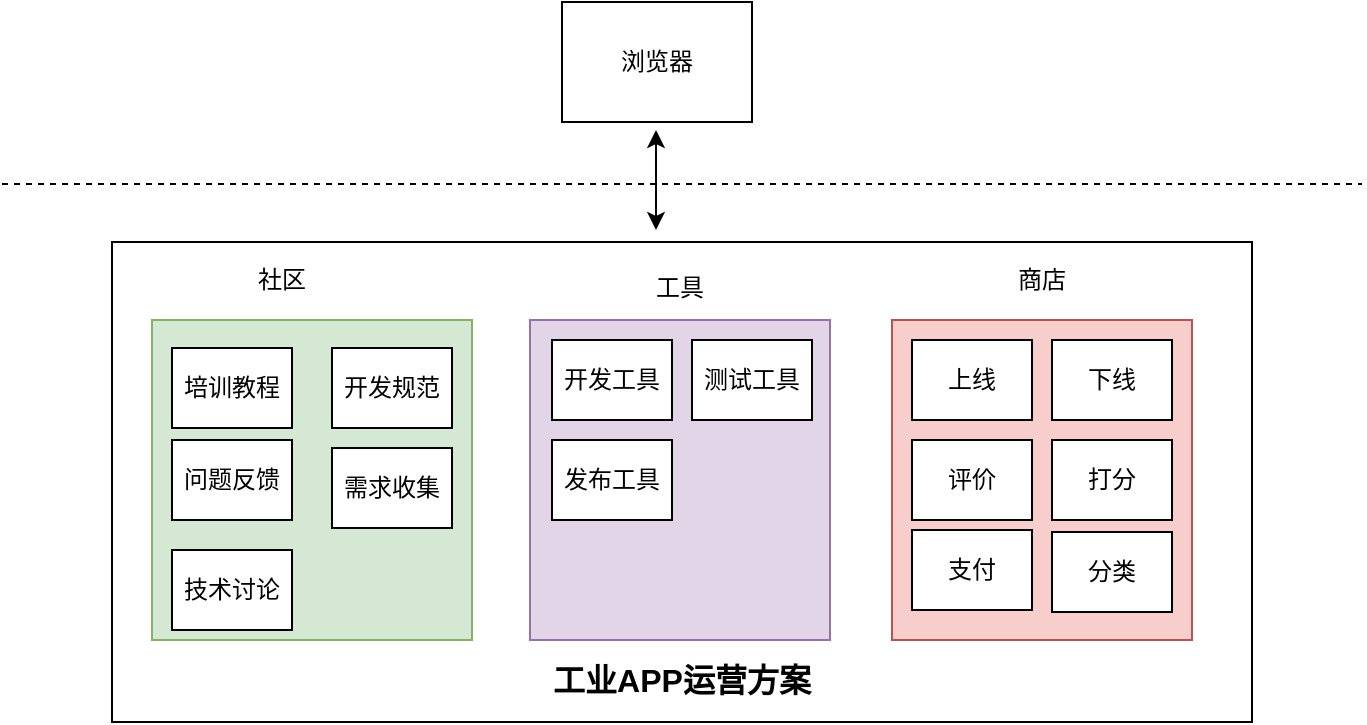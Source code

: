 <mxfile version="14.4.3" type="github">
  <diagram id="TUSESRzqgibcESXzIHSU" name="第 1 页">
    <mxGraphModel dx="1002" dy="635" grid="1" gridSize="10" guides="1" tooltips="1" connect="1" arrows="1" fold="1" page="1" pageScale="1" pageWidth="827" pageHeight="1169" math="0" shadow="0">
      <root>
        <mxCell id="0" />
        <mxCell id="1" parent="0" />
        <mxCell id="eT0MgdvdTNvHPw628x5J-34" value="" style="rounded=0;whiteSpace=wrap;html=1;" parent="1" vertex="1">
          <mxGeometry x="130" y="390" width="570" height="240" as="geometry" />
        </mxCell>
        <mxCell id="eT0MgdvdTNvHPw628x5J-1" value="" style="rounded=0;whiteSpace=wrap;html=1;fillColor=#d5e8d4;strokeColor=#82b366;" parent="1" vertex="1">
          <mxGeometry x="150" y="429" width="160" height="160" as="geometry" />
        </mxCell>
        <mxCell id="eT0MgdvdTNvHPw628x5J-2" value="" style="rounded=0;whiteSpace=wrap;html=1;fillColor=#f8cecc;strokeColor=#b85450;" parent="1" vertex="1">
          <mxGeometry x="520" y="429" width="150" height="160" as="geometry" />
        </mxCell>
        <mxCell id="eT0MgdvdTNvHPw628x5J-3" value="" style="rounded=0;whiteSpace=wrap;html=1;fillColor=#e1d5e7;strokeColor=#9673a6;" parent="1" vertex="1">
          <mxGeometry x="339" y="429" width="150" height="160" as="geometry" />
        </mxCell>
        <mxCell id="eT0MgdvdTNvHPw628x5J-4" value="社区" style="text;html=1;strokeColor=none;fillColor=none;align=center;verticalAlign=middle;whiteSpace=wrap;rounded=0;" parent="1" vertex="1">
          <mxGeometry x="190" y="399" width="50" height="20" as="geometry" />
        </mxCell>
        <mxCell id="eT0MgdvdTNvHPw628x5J-5" value="商店" style="text;html=1;strokeColor=none;fillColor=none;align=center;verticalAlign=middle;whiteSpace=wrap;rounded=0;" parent="1" vertex="1">
          <mxGeometry x="570" y="399" width="50" height="20" as="geometry" />
        </mxCell>
        <mxCell id="eT0MgdvdTNvHPw628x5J-6" value="工具" style="text;html=1;strokeColor=none;fillColor=none;align=center;verticalAlign=middle;whiteSpace=wrap;rounded=0;" parent="1" vertex="1">
          <mxGeometry x="389" y="403" width="50" height="20" as="geometry" />
        </mxCell>
        <mxCell id="eT0MgdvdTNvHPw628x5J-7" value="培训教程" style="rounded=0;whiteSpace=wrap;html=1;" parent="1" vertex="1">
          <mxGeometry x="160" y="443" width="60" height="40" as="geometry" />
        </mxCell>
        <mxCell id="eT0MgdvdTNvHPw628x5J-8" value="测试工具" style="rounded=0;whiteSpace=wrap;html=1;" parent="1" vertex="1">
          <mxGeometry x="420" y="439" width="60" height="40" as="geometry" />
        </mxCell>
        <mxCell id="eT0MgdvdTNvHPw628x5J-9" value="发布工具" style="rounded=0;whiteSpace=wrap;html=1;" parent="1" vertex="1">
          <mxGeometry x="350" y="489" width="60" height="40" as="geometry" />
        </mxCell>
        <mxCell id="eT0MgdvdTNvHPw628x5J-10" value="开发工具" style="rounded=0;whiteSpace=wrap;html=1;" parent="1" vertex="1">
          <mxGeometry x="350" y="439" width="60" height="40" as="geometry" />
        </mxCell>
        <mxCell id="eT0MgdvdTNvHPw628x5J-12" value="上线" style="rounded=0;whiteSpace=wrap;html=1;" parent="1" vertex="1">
          <mxGeometry x="530" y="439" width="60" height="40" as="geometry" />
        </mxCell>
        <mxCell id="eT0MgdvdTNvHPw628x5J-13" value="下线" style="rounded=0;whiteSpace=wrap;html=1;" parent="1" vertex="1">
          <mxGeometry x="600" y="439" width="60" height="40" as="geometry" />
        </mxCell>
        <mxCell id="eT0MgdvdTNvHPw628x5J-14" value="评价" style="rounded=0;whiteSpace=wrap;html=1;" parent="1" vertex="1">
          <mxGeometry x="530" y="489" width="60" height="40" as="geometry" />
        </mxCell>
        <mxCell id="eT0MgdvdTNvHPw628x5J-15" value="打分" style="rounded=0;whiteSpace=wrap;html=1;" parent="1" vertex="1">
          <mxGeometry x="600" y="489" width="60" height="40" as="geometry" />
        </mxCell>
        <mxCell id="eT0MgdvdTNvHPw628x5J-16" value="浏览器" style="rounded=0;whiteSpace=wrap;html=1;" parent="1" vertex="1">
          <mxGeometry x="355" y="270" width="95" height="60" as="geometry" />
        </mxCell>
        <mxCell id="eT0MgdvdTNvHPw628x5J-21" value="" style="endArrow=none;dashed=1;html=1;" parent="1" edge="1">
          <mxGeometry width="50" height="50" relative="1" as="geometry">
            <mxPoint x="75" y="361" as="sourcePoint" />
            <mxPoint x="755" y="361" as="targetPoint" />
          </mxGeometry>
        </mxCell>
        <mxCell id="eT0MgdvdTNvHPw628x5J-26" value="问题反馈" style="rounded=0;whiteSpace=wrap;html=1;" parent="1" vertex="1">
          <mxGeometry x="160" y="489" width="60" height="40" as="geometry" />
        </mxCell>
        <mxCell id="eT0MgdvdTNvHPw628x5J-27" value="支付" style="rounded=0;whiteSpace=wrap;html=1;" parent="1" vertex="1">
          <mxGeometry x="530" y="534" width="60" height="40" as="geometry" />
        </mxCell>
        <mxCell id="eT0MgdvdTNvHPw628x5J-28" value="开发规范" style="rounded=0;whiteSpace=wrap;html=1;" parent="1" vertex="1">
          <mxGeometry x="240" y="443" width="60" height="40" as="geometry" />
        </mxCell>
        <mxCell id="eT0MgdvdTNvHPw628x5J-30" value="" style="endArrow=classic;startArrow=classic;html=1;" parent="1" edge="1">
          <mxGeometry width="50" height="50" relative="1" as="geometry">
            <mxPoint x="402" y="384" as="sourcePoint" />
            <mxPoint x="402" y="334" as="targetPoint" />
          </mxGeometry>
        </mxCell>
        <mxCell id="eT0MgdvdTNvHPw628x5J-35" value="&lt;b&gt;&lt;font style=&quot;font-size: 16px&quot;&gt;工业APP运营方案&lt;/font&gt;&lt;/b&gt;" style="text;html=1;strokeColor=none;fillColor=none;align=center;verticalAlign=middle;whiteSpace=wrap;rounded=0;" parent="1" vertex="1">
          <mxGeometry x="345" y="599" width="140" height="20" as="geometry" />
        </mxCell>
        <mxCell id="5YDHAsfciwu-keyJRb13-3" value="分类" style="rounded=0;whiteSpace=wrap;html=1;" vertex="1" parent="1">
          <mxGeometry x="600" y="535" width="60" height="40" as="geometry" />
        </mxCell>
        <mxCell id="5YDHAsfciwu-keyJRb13-4" value="需求收集" style="rounded=0;whiteSpace=wrap;html=1;" vertex="1" parent="1">
          <mxGeometry x="240" y="493" width="60" height="40" as="geometry" />
        </mxCell>
        <mxCell id="5YDHAsfciwu-keyJRb13-5" value="技术讨论" style="rounded=0;whiteSpace=wrap;html=1;" vertex="1" parent="1">
          <mxGeometry x="160" y="544" width="60" height="40" as="geometry" />
        </mxCell>
      </root>
    </mxGraphModel>
  </diagram>
</mxfile>

